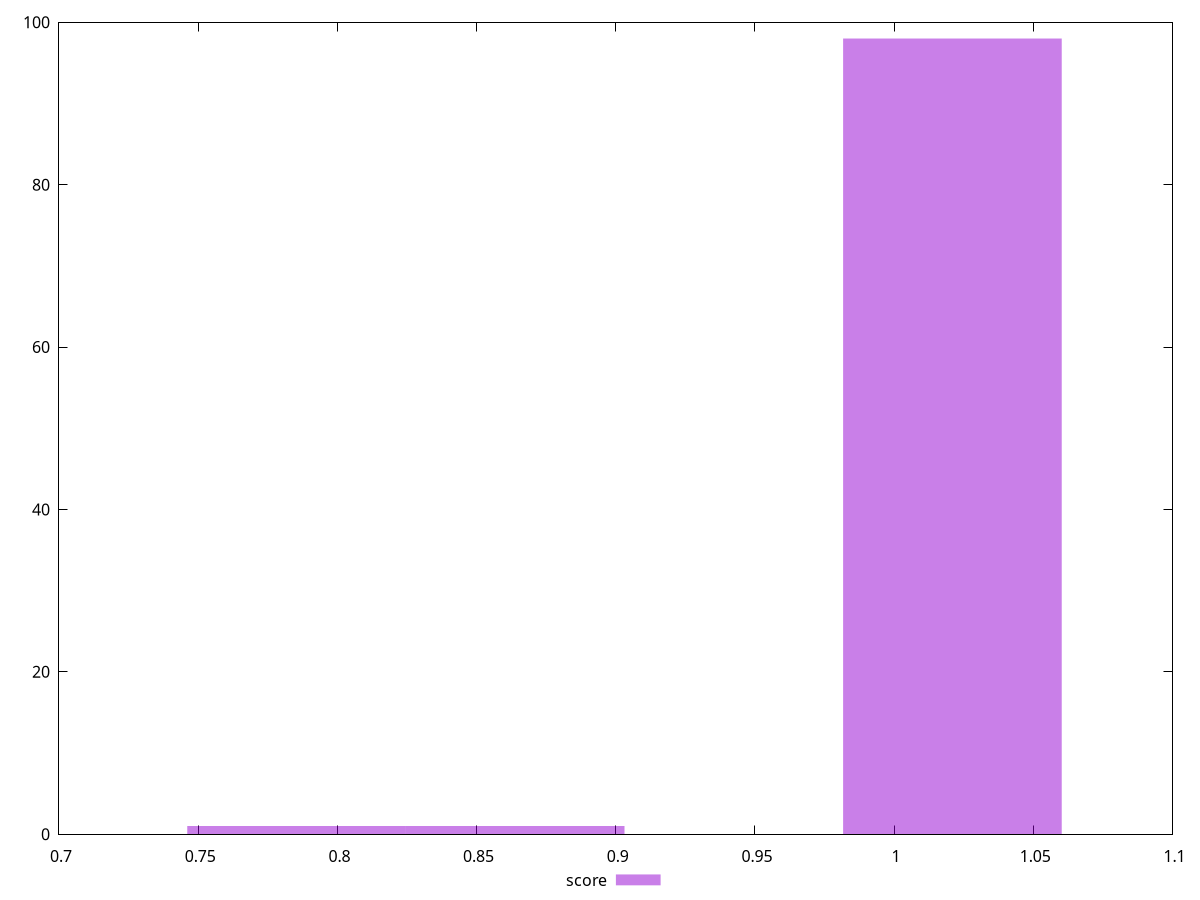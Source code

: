 reset
set terminal svg size 640, 490 enhanced background rgb 'white'
set output "reprap/uses-rel-preconnect/samples/pages+cached/score/histogram.svg"

$score <<EOF
0.7853411021658668 1
1.0209434328156268 98
0.8638752123824536 1
EOF

set key outside below
set boxwidth 0.07853411021658668
set yrange [0:100]
set style fill transparent solid 0.5 noborder

plot \
  $score title "score" with boxes, \


reset